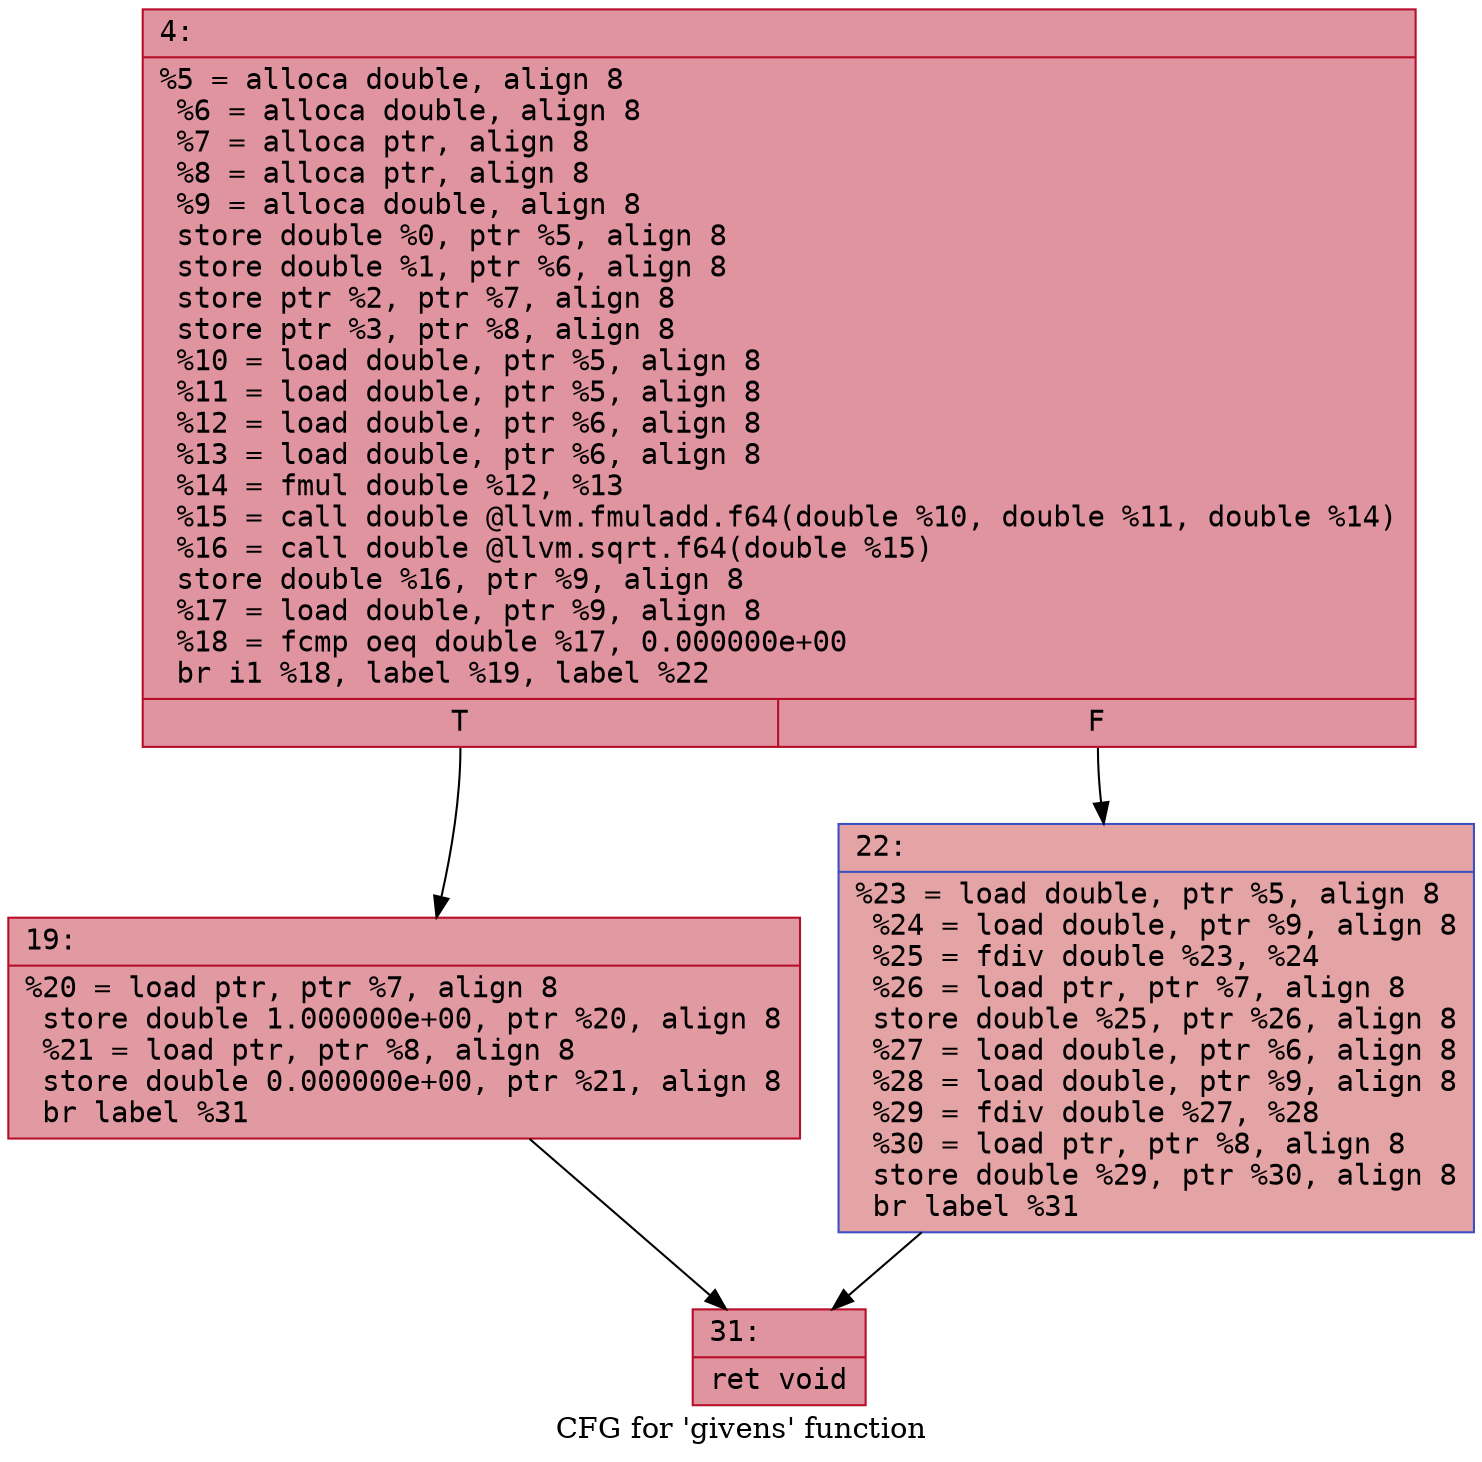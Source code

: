 digraph "CFG for 'givens' function" {
	label="CFG for 'givens' function";

	Node0x600003169e50 [shape=record,color="#b70d28ff", style=filled, fillcolor="#b70d2870" fontname="Courier",label="{4:\l|  %5 = alloca double, align 8\l  %6 = alloca double, align 8\l  %7 = alloca ptr, align 8\l  %8 = alloca ptr, align 8\l  %9 = alloca double, align 8\l  store double %0, ptr %5, align 8\l  store double %1, ptr %6, align 8\l  store ptr %2, ptr %7, align 8\l  store ptr %3, ptr %8, align 8\l  %10 = load double, ptr %5, align 8\l  %11 = load double, ptr %5, align 8\l  %12 = load double, ptr %6, align 8\l  %13 = load double, ptr %6, align 8\l  %14 = fmul double %12, %13\l  %15 = call double @llvm.fmuladd.f64(double %10, double %11, double %14)\l  %16 = call double @llvm.sqrt.f64(double %15)\l  store double %16, ptr %9, align 8\l  %17 = load double, ptr %9, align 8\l  %18 = fcmp oeq double %17, 0.000000e+00\l  br i1 %18, label %19, label %22\l|{<s0>T|<s1>F}}"];
	Node0x600003169e50:s0 -> Node0x600003169ef0[tooltip="4 -> 19\nProbability 62.50%" ];
	Node0x600003169e50:s1 -> Node0x600003169f40[tooltip="4 -> 22\nProbability 37.50%" ];
	Node0x600003169ef0 [shape=record,color="#b70d28ff", style=filled, fillcolor="#bb1b2c70" fontname="Courier",label="{19:\l|  %20 = load ptr, ptr %7, align 8\l  store double 1.000000e+00, ptr %20, align 8\l  %21 = load ptr, ptr %8, align 8\l  store double 0.000000e+00, ptr %21, align 8\l  br label %31\l}"];
	Node0x600003169ef0 -> Node0x600003169f90[tooltip="19 -> 31\nProbability 100.00%" ];
	Node0x600003169f40 [shape=record,color="#3d50c3ff", style=filled, fillcolor="#c32e3170" fontname="Courier",label="{22:\l|  %23 = load double, ptr %5, align 8\l  %24 = load double, ptr %9, align 8\l  %25 = fdiv double %23, %24\l  %26 = load ptr, ptr %7, align 8\l  store double %25, ptr %26, align 8\l  %27 = load double, ptr %6, align 8\l  %28 = load double, ptr %9, align 8\l  %29 = fdiv double %27, %28\l  %30 = load ptr, ptr %8, align 8\l  store double %29, ptr %30, align 8\l  br label %31\l}"];
	Node0x600003169f40 -> Node0x600003169f90[tooltip="22 -> 31\nProbability 100.00%" ];
	Node0x600003169f90 [shape=record,color="#b70d28ff", style=filled, fillcolor="#b70d2870" fontname="Courier",label="{31:\l|  ret void\l}"];
}
